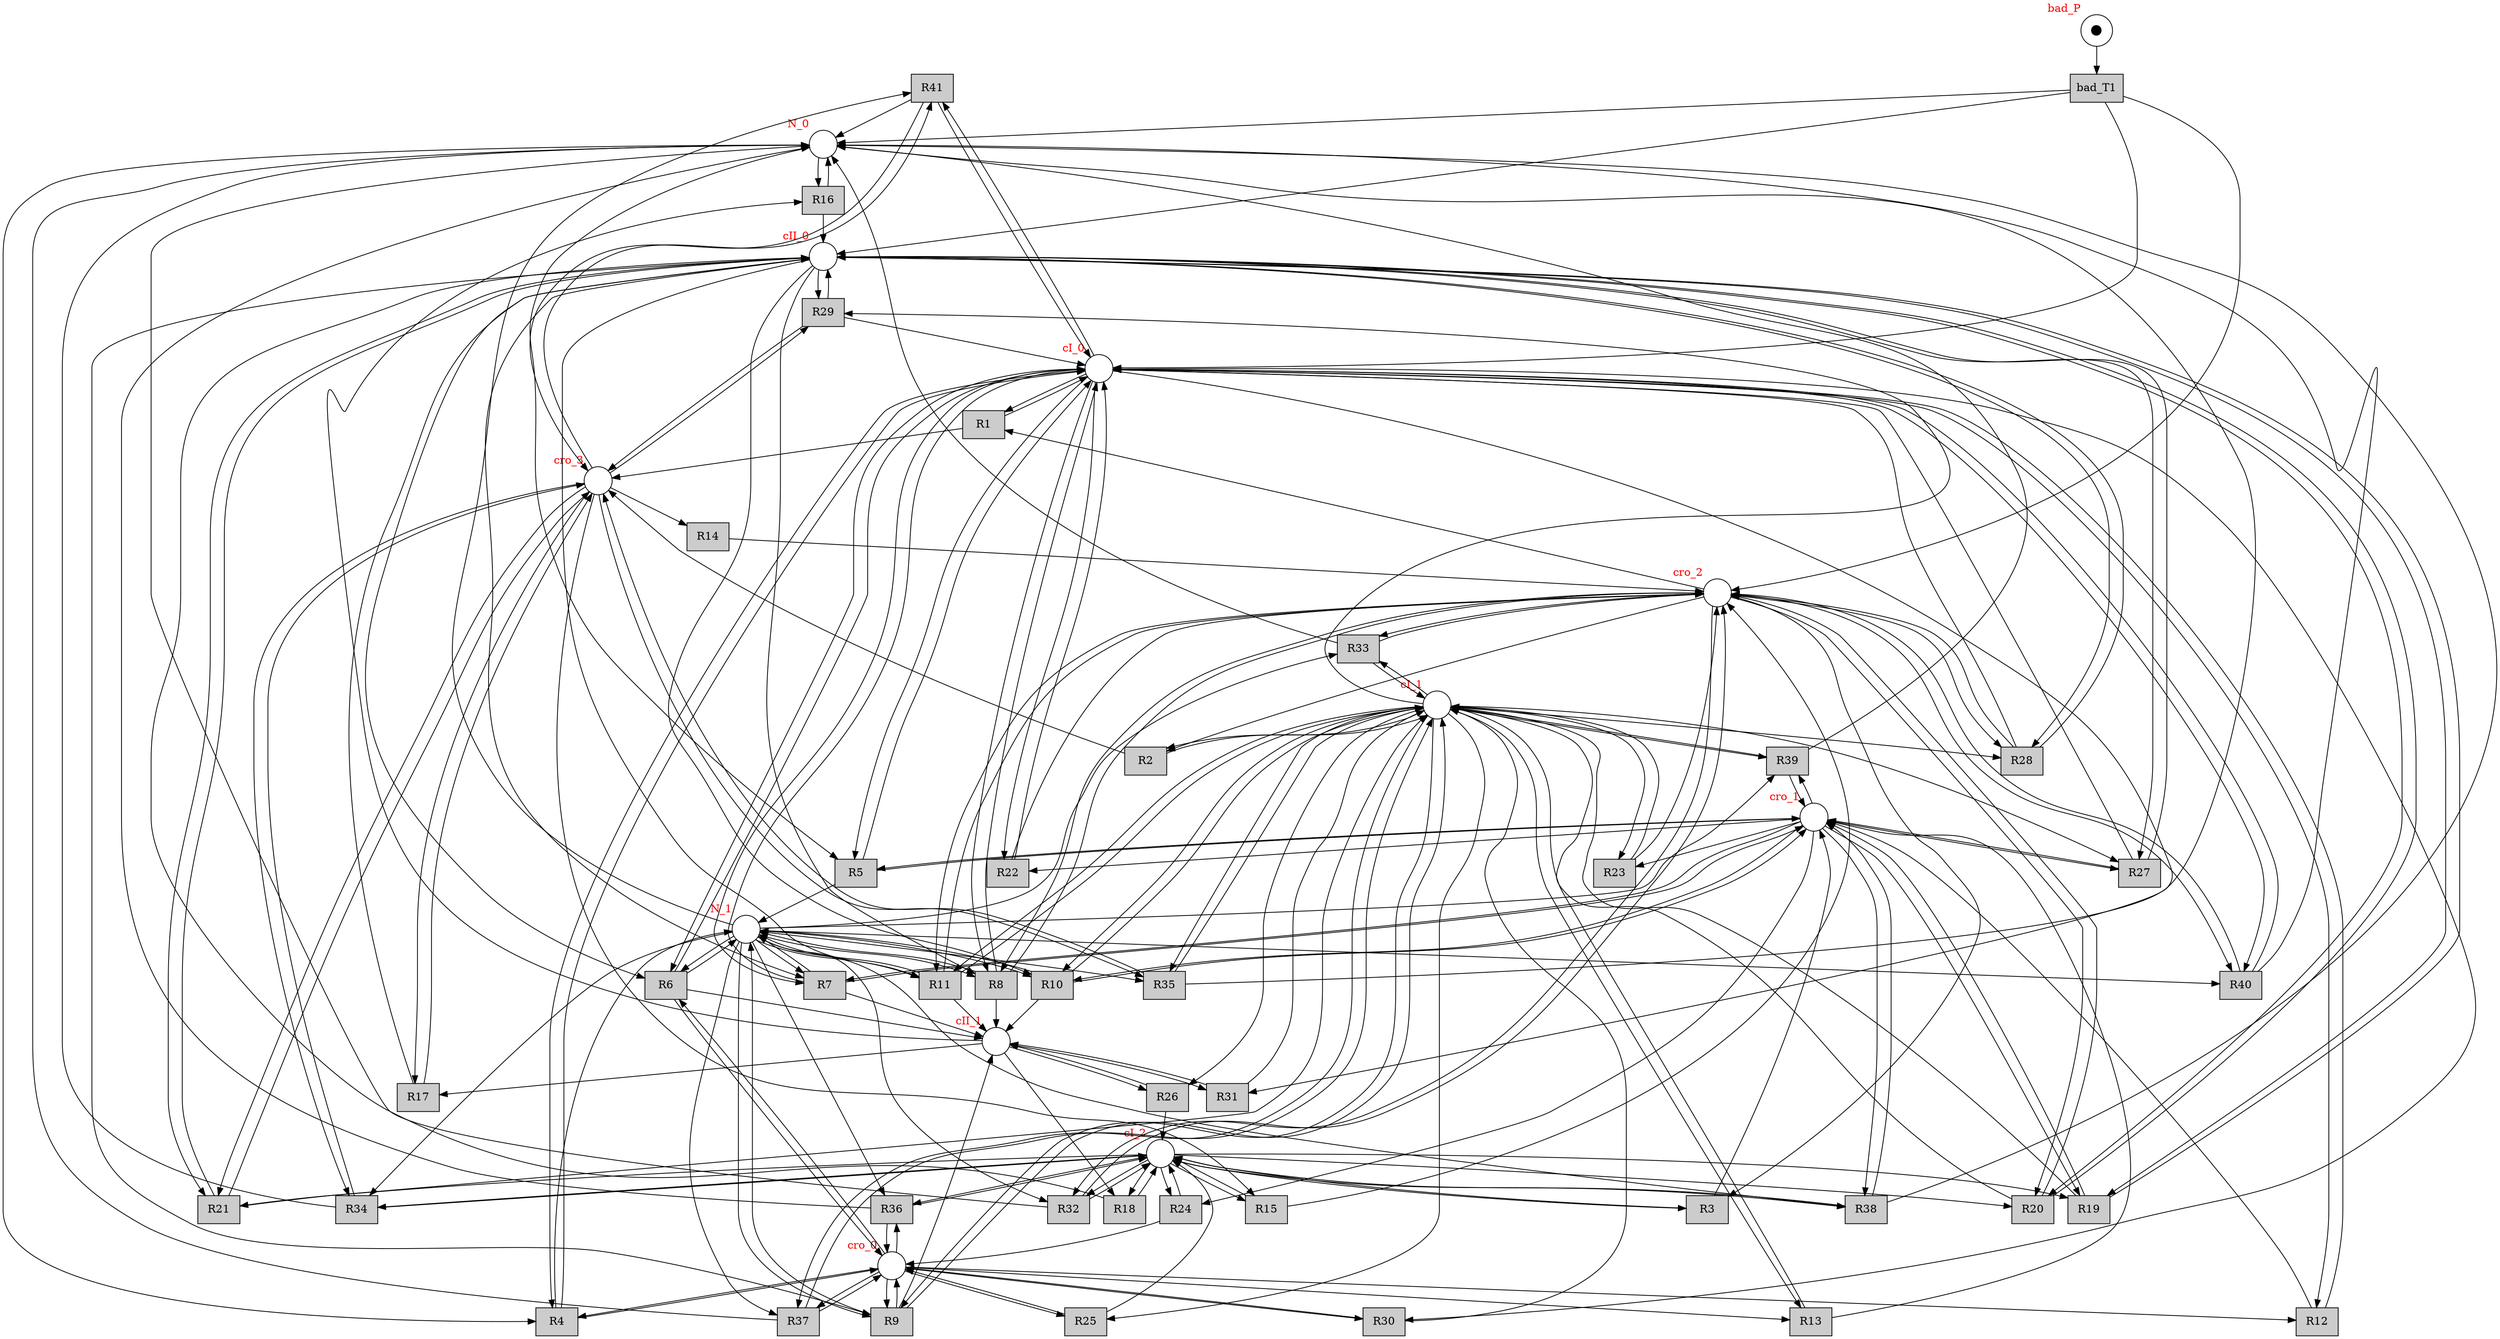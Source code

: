 digraph test {
  t41 -> p8;
  t40 -> p8;
  t39 -> p8;
  t38 -> p8;
  t37 -> p8;
  t36 -> p8;
  t35 -> p8;
  t34 -> p8;
  t33 -> p8;
  t32 -> p8;
  t31 -> p4;
  t30 -> p4;
  t29 -> p1;
  t28 -> p1;
  t27 -> p1;
  t26 -> p5;
  t25 -> p5;
  t24 -> p7;
  t23 -> p2;
  t22 -> p2;
  t21 -> p4;
  t20 -> p4;
  t19 -> p4;
  t18 -> p10;
  t17 -> p10;
  t16 -> p10;
  t15 -> p2;
  t14 -> p2;
  t13 -> p6;
  t12 -> p6;
  t11 -> p11;
  t10 -> p11;
  t9 -> p11;
  t8 -> p11;
  t7 -> p11;
  t6 -> p11;
  t5 -> p9;
  t4 -> p9;
  t3 -> p6;
  t2 -> p3;
  t1 -> p3;
  t1 -> p1;
  t2 -> p4;
  t3 -> p5;
  t4 -> p7;
  t4 -> p1;
  t5 -> p6;
  t5 -> p1;
  t6 -> p7;
  t6 -> p1;
  t6 -> p9;
  t7 -> p6;
  t7 -> p1;
  t7 -> p9;
  t8 -> p2;
  t8 -> p1;
  t8 -> p9;
  t9 -> p7;
  t9 -> p4;
  t9 -> p9;
  t10 -> p6;
  t10 -> p4;
  t10 -> p9;
  t11 -> p2;
  t11 -> p4;
  t11 -> p9;
  t12 -> p1;
  t13 -> p4;
  t15 -> p5;
  t16 -> p8;
  t17 -> p3;
  t18 -> p5;
  t19 -> p6;
  t19 -> p10;
  t20 -> p2;
  t20 -> p10;
  t21 -> p3;
  t21 -> p10;
  t22 -> p1;
  t23 -> p4;
  t24 -> p5;
  t25 -> p7;
  t26 -> p11;
  t27 -> p6;
  t27 -> p10;
  t28 -> p2;
  t28 -> p10;
  t29 -> p3;
  t29 -> p10;
  t30 -> p7;
  t31 -> p11;
  t32 -> p2;
  t32 -> p5;
  t33 -> p2;
  t33 -> p4;
  t34 -> p3;
  t34 -> p5;
  t35 -> p3;
  t35 -> p4;
  t36 -> p7;
  t36 -> p5;
  t37 -> p7;
  t37 -> p4;
  t38 -> p6;
  t38 -> p5;
  t39 -> p6;
  t39 -> p4;
  t40 -> p2;
  t40 -> p1;
  t41 -> p3;
  t41 -> p1;
  t42 -> p2;
  t42 -> p10;
  t42 -> p1;
  t42 -> p8;
  p9 -> t41;
  p9 -> t40;
  p9 -> t39;
  p9 -> t38;
  p9 -> t37;
  p9 -> t36;
  p9 -> t35;
  p9 -> t34;
  p9 -> t33;
  p9 -> t32;
  p1 -> t31;
  p1 -> t30;
  p4 -> t29;
  p4 -> t28;
  p4 -> t27;
  p4 -> t26;
  p4 -> t25;
  p6 -> t24;
  p6 -> t23;
  p6 -> t22;
  p5 -> t21;
  p5 -> t20;
  p5 -> t19;
  p11 -> t18;
  p11 -> t17;
  p11 -> t16;
  p3 -> t15;
  p3 -> t14;
  p7 -> t13;
  p7 -> t12;
  p10 -> t11;
  p10 -> t10;
  p10 -> t9;
  p10 -> t8;
  p10 -> t7;
  p10 -> t6;
  p8 -> t5;
  p8 -> t4;
  p2 -> t3;
  p2 -> t2;
  p2 -> t1;
  p1 -> t1;
  p4 -> t2;
  p5 -> t3;
  p7 -> t4;
  p1 -> t4;
  p6 -> t5;
  p1 -> t5;
  p7 -> t6;
  p1 -> t6;
  p9 -> t6;
  p6 -> t7;
  p1 -> t7;
  p9 -> t7;
  p2 -> t8;
  p1 -> t8;
  p9 -> t8;
  p7 -> t9;
  p4 -> t9;
  p9 -> t9;
  p6 -> t10;
  p4 -> t10;
  p9 -> t10;
  p2 -> t11;
  p4 -> t11;
  p9 -> t11;
  p1 -> t12;
  p4 -> t13;
  p5 -> t15;
  p8 -> t16;
  p3 -> t17;
  p5 -> t18;
  p6 -> t19;
  p10 -> t19;
  p2 -> t20;
  p10 -> t20;
  p3 -> t21;
  p10 -> t21;
  p1 -> t22;
  p4 -> t23;
  p5 -> t24;
  p7 -> t25;
  p11 -> t26;
  p6 -> t27;
  p10 -> t27;
  p2 -> t28;
  p10 -> t28;
  p3 -> t29;
  p10 -> t29;
  p7 -> t30;
  p11 -> t31;
  p2 -> t32;
  p5 -> t32;
  p2 -> t33;
  p4 -> t33;
  p3 -> t34;
  p5 -> t34;
  p3 -> t35;
  p4 -> t35;
  p7 -> t36;
  p5 -> t36;
  p7 -> t37;
  p4 -> t37;
  p6 -> t38;
  p5 -> t38;
  p6 -> t39;
  p4 -> t39;
  p2 -> t40;
  p1 -> t40;
  p3 -> t41;
  p1 -> t41;
  p12 -> t42;
  p3 [label="" xlabel= <<FONT COLOR="red">cro_3</FONT>> shape=circle ];
  p2 [label="" xlabel= <<FONT COLOR="red">cro_2</FONT>> shape=circle ];
  p6 [label="" xlabel= <<FONT COLOR="red">cro_1</FONT>> shape=circle ];
  p7 [label="" xlabel= <<FONT COLOR="red">cro_0</FONT>> shape=circle ];
  p11 [label="" xlabel= <<FONT COLOR="red">cII_1</FONT>> shape=circle ];
  p10 [label="" xlabel= <<FONT COLOR="red">cII_0</FONT>> shape=circle ];
  p5 [label="" xlabel= <<FONT COLOR="red">cI_2</FONT>> shape=circle ];
  p4 [label="" xlabel= <<FONT COLOR="red">cI_1</FONT>> shape=circle ];
  p1 [label="" xlabel= <<FONT COLOR="red">cI_0</FONT>> shape=circle ];
  p9 [label="" xlabel= <<FONT COLOR="red">N_1</FONT>> shape=circle ];
  p8 [label="" xlabel= <<FONT COLOR="red">N_0</FONT>> shape=circle ];
  p12 [label="⬤" xlabel= <<FONT COLOR="red">bad_P</FONT>> shape=circle ];
  t41 [fillcolor="#cccccc" label="R41" shape=box style=filled];
  t40 [fillcolor="#cccccc" label="R40" shape=box style=filled];
  t39 [fillcolor="#cccccc" label="R39" shape=box style=filled];
  t38 [fillcolor="#cccccc" label="R38" shape=box style=filled];
  t37 [fillcolor="#cccccc" label="R37" shape=box style=filled];
  t36 [fillcolor="#cccccc" label="R36" shape=box style=filled];
  t35 [fillcolor="#cccccc" label="R35" shape=box style=filled];
  t34 [fillcolor="#cccccc" label="R34" shape=box style=filled];
  t33 [fillcolor="#cccccc" label="R33" shape=box style=filled];
  t32 [fillcolor="#cccccc" label="R32" shape=box style=filled];
  t31 [fillcolor="#cccccc" label="R31" shape=box style=filled];
  t30 [fillcolor="#cccccc" label="R30" shape=box style=filled];
  t29 [fillcolor="#cccccc" label="R29" shape=box style=filled];
  t28 [fillcolor="#cccccc" label="R28" shape=box style=filled];
  t27 [fillcolor="#cccccc" label="R27" shape=box style=filled];
  t26 [fillcolor="#cccccc" label="R26" shape=box style=filled];
  t25 [fillcolor="#cccccc" label="R25" shape=box style=filled];
  t24 [fillcolor="#cccccc" label="R24" shape=box style=filled];
  t23 [fillcolor="#cccccc" label="R23" shape=box style=filled];
  t22 [fillcolor="#cccccc" label="R22" shape=box style=filled];
  t21 [fillcolor="#cccccc" label="R21" shape=box style=filled];
  t20 [fillcolor="#cccccc" label="R20" shape=box style=filled];
  t19 [fillcolor="#cccccc" label="R19" shape=box style=filled];
  t18 [fillcolor="#cccccc" label="R18" shape=box style=filled];
  t17 [fillcolor="#cccccc" label="R17" shape=box style=filled];
  t16 [fillcolor="#cccccc" label="R16" shape=box style=filled];
  t15 [fillcolor="#cccccc" label="R15" shape=box style=filled];
  t14 [fillcolor="#cccccc" label="R14" shape=box style=filled];
  t13 [fillcolor="#cccccc" label="R13" shape=box style=filled];
  t12 [fillcolor="#cccccc" label="R12" shape=box style=filled];
  t11 [fillcolor="#cccccc" label="R11" shape=box style=filled];
  t10 [fillcolor="#cccccc" label="R10" shape=box style=filled];
  t9 [fillcolor="#cccccc" label="R9" shape=box style=filled];
  t8 [fillcolor="#cccccc" label="R8" shape=box style=filled];
  t7 [fillcolor="#cccccc" label="R7" shape=box style=filled];
  t6 [fillcolor="#cccccc" label="R6" shape=box style=filled];
  t5 [fillcolor="#cccccc" label="R5" shape=box style=filled];
  t4 [fillcolor="#cccccc" label="R4" shape=box style=filled];
  t3 [fillcolor="#cccccc" label="R3" shape=box style=filled];
  t2 [fillcolor="#cccccc" label="R2" shape=box style=filled];
  t1 [fillcolor="#cccccc" label="R1" shape=box style=filled];
  t42 [fillcolor="#cccccc" label="bad_T1" shape=box style=filled];
}